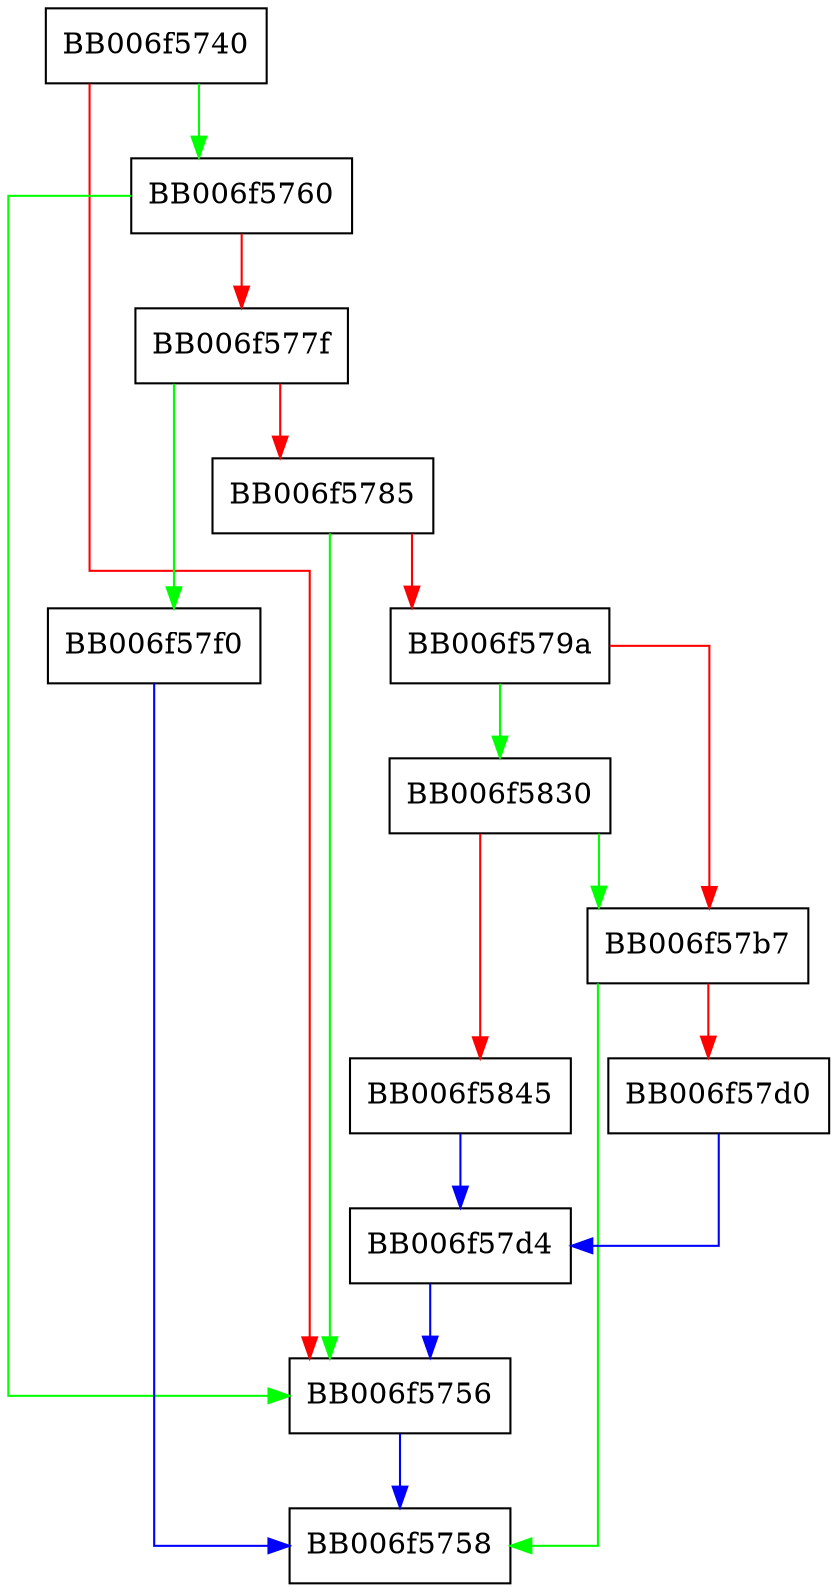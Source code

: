 digraph rsa_sha512_224_sign_init {
  node [shape="box"];
  graph [splines=ortho];
  BB006f5740 -> BB006f5760 [color="green"];
  BB006f5740 -> BB006f5756 [color="red"];
  BB006f5756 -> BB006f5758 [color="blue"];
  BB006f5760 -> BB006f5756 [color="green"];
  BB006f5760 -> BB006f577f [color="red"];
  BB006f577f -> BB006f57f0 [color="green"];
  BB006f577f -> BB006f5785 [color="red"];
  BB006f5785 -> BB006f5756 [color="green"];
  BB006f5785 -> BB006f579a [color="red"];
  BB006f579a -> BB006f5830 [color="green"];
  BB006f579a -> BB006f57b7 [color="red"];
  BB006f57b7 -> BB006f5758 [color="green"];
  BB006f57b7 -> BB006f57d0 [color="red"];
  BB006f57d0 -> BB006f57d4 [color="blue"];
  BB006f57d4 -> BB006f5756 [color="blue"];
  BB006f57f0 -> BB006f5758 [color="blue"];
  BB006f5830 -> BB006f57b7 [color="green"];
  BB006f5830 -> BB006f5845 [color="red"];
  BB006f5845 -> BB006f57d4 [color="blue"];
}